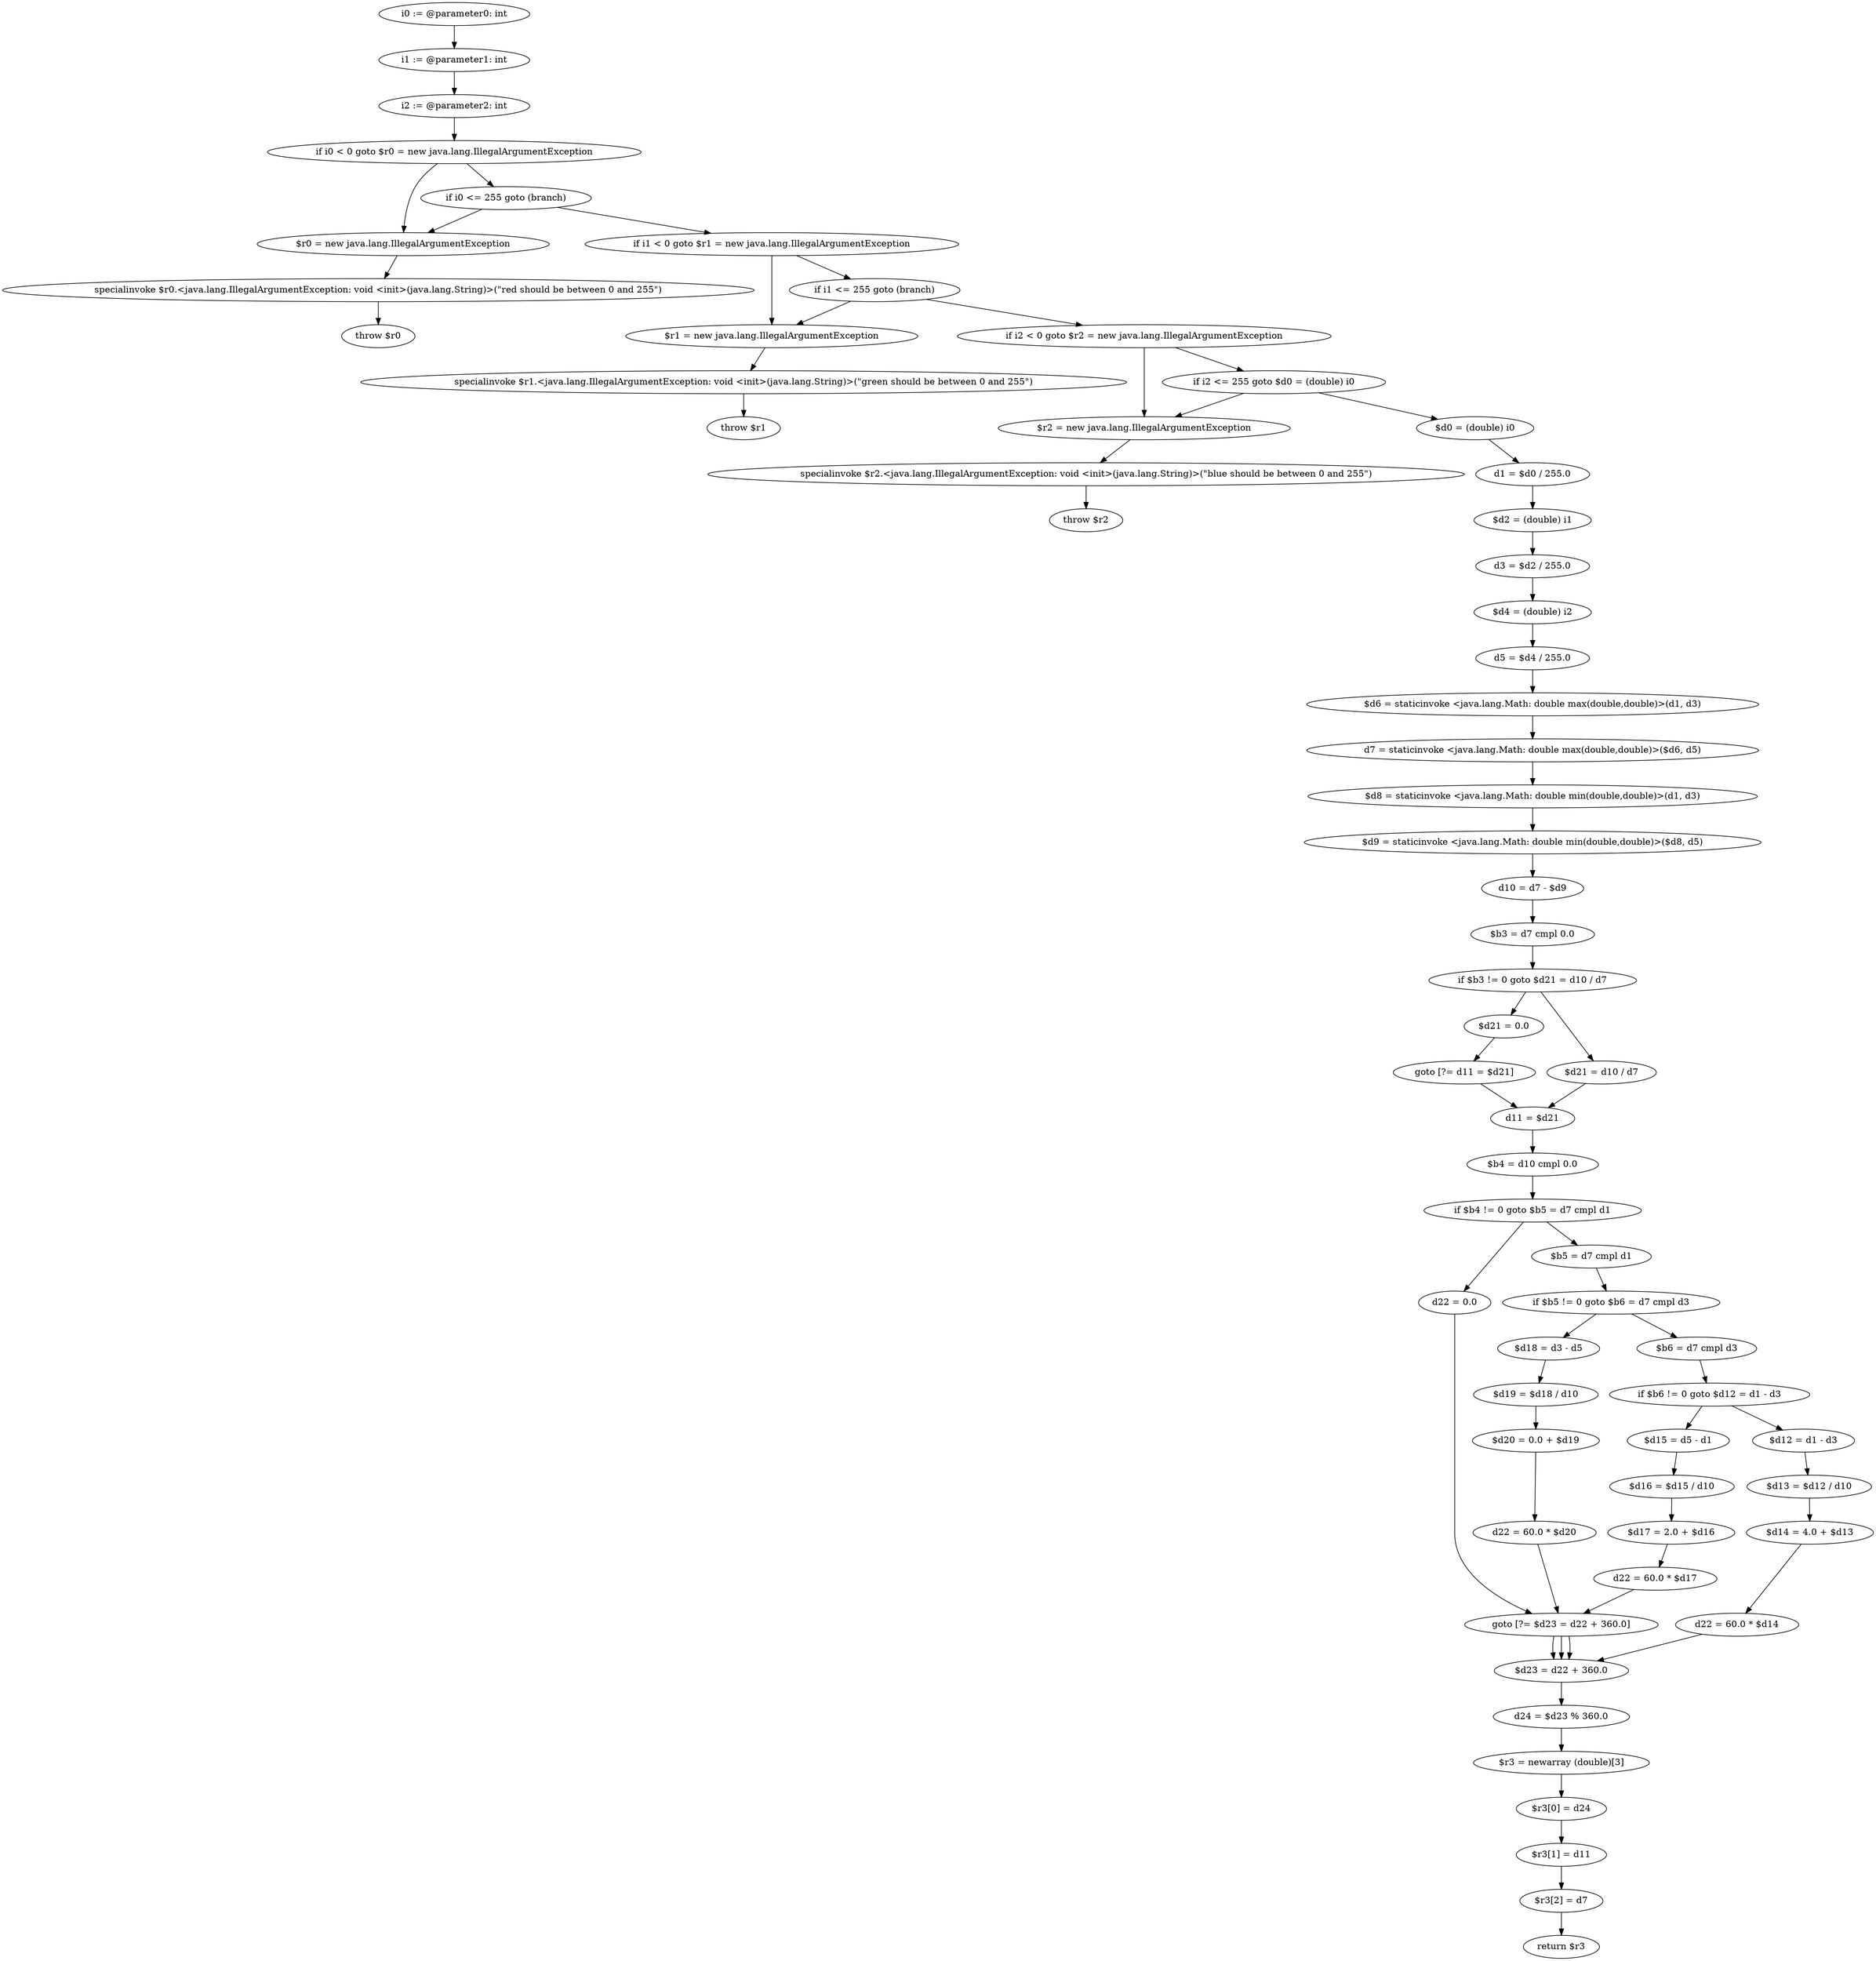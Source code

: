 digraph "unitGraph" {
    "i0 := @parameter0: int"
    "i1 := @parameter1: int"
    "i2 := @parameter2: int"
    "if i0 < 0 goto $r0 = new java.lang.IllegalArgumentException"
    "if i0 <= 255 goto (branch)"
    "$r0 = new java.lang.IllegalArgumentException"
    "specialinvoke $r0.<java.lang.IllegalArgumentException: void <init>(java.lang.String)>(\"red should be between 0 and 255\")"
    "throw $r0"
    "if i1 < 0 goto $r1 = new java.lang.IllegalArgumentException"
    "if i1 <= 255 goto (branch)"
    "$r1 = new java.lang.IllegalArgumentException"
    "specialinvoke $r1.<java.lang.IllegalArgumentException: void <init>(java.lang.String)>(\"green should be between 0 and 255\")"
    "throw $r1"
    "if i2 < 0 goto $r2 = new java.lang.IllegalArgumentException"
    "if i2 <= 255 goto $d0 = (double) i0"
    "$r2 = new java.lang.IllegalArgumentException"
    "specialinvoke $r2.<java.lang.IllegalArgumentException: void <init>(java.lang.String)>(\"blue should be between 0 and 255\")"
    "throw $r2"
    "$d0 = (double) i0"
    "d1 = $d0 / 255.0"
    "$d2 = (double) i1"
    "d3 = $d2 / 255.0"
    "$d4 = (double) i2"
    "d5 = $d4 / 255.0"
    "$d6 = staticinvoke <java.lang.Math: double max(double,double)>(d1, d3)"
    "d7 = staticinvoke <java.lang.Math: double max(double,double)>($d6, d5)"
    "$d8 = staticinvoke <java.lang.Math: double min(double,double)>(d1, d3)"
    "$d9 = staticinvoke <java.lang.Math: double min(double,double)>($d8, d5)"
    "d10 = d7 - $d9"
    "$b3 = d7 cmpl 0.0"
    "if $b3 != 0 goto $d21 = d10 / d7"
    "$d21 = 0.0"
    "goto [?= d11 = $d21]"
    "$d21 = d10 / d7"
    "d11 = $d21"
    "$b4 = d10 cmpl 0.0"
    "if $b4 != 0 goto $b5 = d7 cmpl d1"
    "d22 = 0.0"
    "goto [?= $d23 = d22 + 360.0]"
    "$b5 = d7 cmpl d1"
    "if $b5 != 0 goto $b6 = d7 cmpl d3"
    "$d18 = d3 - d5"
    "$d19 = $d18 / d10"
    "$d20 = 0.0 + $d19"
    "d22 = 60.0 * $d20"
    "$b6 = d7 cmpl d3"
    "if $b6 != 0 goto $d12 = d1 - d3"
    "$d15 = d5 - d1"
    "$d16 = $d15 / d10"
    "$d17 = 2.0 + $d16"
    "d22 = 60.0 * $d17"
    "$d12 = d1 - d3"
    "$d13 = $d12 / d10"
    "$d14 = 4.0 + $d13"
    "d22 = 60.0 * $d14"
    "$d23 = d22 + 360.0"
    "d24 = $d23 % 360.0"
    "$r3 = newarray (double)[3]"
    "$r3[0] = d24"
    "$r3[1] = d11"
    "$r3[2] = d7"
    "return $r3"
    "i0 := @parameter0: int"->"i1 := @parameter1: int";
    "i1 := @parameter1: int"->"i2 := @parameter2: int";
    "i2 := @parameter2: int"->"if i0 < 0 goto $r0 = new java.lang.IllegalArgumentException";
    "if i0 < 0 goto $r0 = new java.lang.IllegalArgumentException"->"if i0 <= 255 goto (branch)";
    "if i0 < 0 goto $r0 = new java.lang.IllegalArgumentException"->"$r0 = new java.lang.IllegalArgumentException";
    "if i0 <= 255 goto (branch)"->"$r0 = new java.lang.IllegalArgumentException";
    "if i0 <= 255 goto (branch)"->"if i1 < 0 goto $r1 = new java.lang.IllegalArgumentException";
    "$r0 = new java.lang.IllegalArgumentException"->"specialinvoke $r0.<java.lang.IllegalArgumentException: void <init>(java.lang.String)>(\"red should be between 0 and 255\")";
    "specialinvoke $r0.<java.lang.IllegalArgumentException: void <init>(java.lang.String)>(\"red should be between 0 and 255\")"->"throw $r0";
    "if i1 < 0 goto $r1 = new java.lang.IllegalArgumentException"->"if i1 <= 255 goto (branch)";
    "if i1 < 0 goto $r1 = new java.lang.IllegalArgumentException"->"$r1 = new java.lang.IllegalArgumentException";
    "if i1 <= 255 goto (branch)"->"$r1 = new java.lang.IllegalArgumentException";
    "if i1 <= 255 goto (branch)"->"if i2 < 0 goto $r2 = new java.lang.IllegalArgumentException";
    "$r1 = new java.lang.IllegalArgumentException"->"specialinvoke $r1.<java.lang.IllegalArgumentException: void <init>(java.lang.String)>(\"green should be between 0 and 255\")";
    "specialinvoke $r1.<java.lang.IllegalArgumentException: void <init>(java.lang.String)>(\"green should be between 0 and 255\")"->"throw $r1";
    "if i2 < 0 goto $r2 = new java.lang.IllegalArgumentException"->"if i2 <= 255 goto $d0 = (double) i0";
    "if i2 < 0 goto $r2 = new java.lang.IllegalArgumentException"->"$r2 = new java.lang.IllegalArgumentException";
    "if i2 <= 255 goto $d0 = (double) i0"->"$r2 = new java.lang.IllegalArgumentException";
    "if i2 <= 255 goto $d0 = (double) i0"->"$d0 = (double) i0";
    "$r2 = new java.lang.IllegalArgumentException"->"specialinvoke $r2.<java.lang.IllegalArgumentException: void <init>(java.lang.String)>(\"blue should be between 0 and 255\")";
    "specialinvoke $r2.<java.lang.IllegalArgumentException: void <init>(java.lang.String)>(\"blue should be between 0 and 255\")"->"throw $r2";
    "$d0 = (double) i0"->"d1 = $d0 / 255.0";
    "d1 = $d0 / 255.0"->"$d2 = (double) i1";
    "$d2 = (double) i1"->"d3 = $d2 / 255.0";
    "d3 = $d2 / 255.0"->"$d4 = (double) i2";
    "$d4 = (double) i2"->"d5 = $d4 / 255.0";
    "d5 = $d4 / 255.0"->"$d6 = staticinvoke <java.lang.Math: double max(double,double)>(d1, d3)";
    "$d6 = staticinvoke <java.lang.Math: double max(double,double)>(d1, d3)"->"d7 = staticinvoke <java.lang.Math: double max(double,double)>($d6, d5)";
    "d7 = staticinvoke <java.lang.Math: double max(double,double)>($d6, d5)"->"$d8 = staticinvoke <java.lang.Math: double min(double,double)>(d1, d3)";
    "$d8 = staticinvoke <java.lang.Math: double min(double,double)>(d1, d3)"->"$d9 = staticinvoke <java.lang.Math: double min(double,double)>($d8, d5)";
    "$d9 = staticinvoke <java.lang.Math: double min(double,double)>($d8, d5)"->"d10 = d7 - $d9";
    "d10 = d7 - $d9"->"$b3 = d7 cmpl 0.0";
    "$b3 = d7 cmpl 0.0"->"if $b3 != 0 goto $d21 = d10 / d7";
    "if $b3 != 0 goto $d21 = d10 / d7"->"$d21 = 0.0";
    "if $b3 != 0 goto $d21 = d10 / d7"->"$d21 = d10 / d7";
    "$d21 = 0.0"->"goto [?= d11 = $d21]";
    "goto [?= d11 = $d21]"->"d11 = $d21";
    "$d21 = d10 / d7"->"d11 = $d21";
    "d11 = $d21"->"$b4 = d10 cmpl 0.0";
    "$b4 = d10 cmpl 0.0"->"if $b4 != 0 goto $b5 = d7 cmpl d1";
    "if $b4 != 0 goto $b5 = d7 cmpl d1"->"d22 = 0.0";
    "if $b4 != 0 goto $b5 = d7 cmpl d1"->"$b5 = d7 cmpl d1";
    "d22 = 0.0"->"goto [?= $d23 = d22 + 360.0]";
    "goto [?= $d23 = d22 + 360.0]"->"$d23 = d22 + 360.0";
    "$b5 = d7 cmpl d1"->"if $b5 != 0 goto $b6 = d7 cmpl d3";
    "if $b5 != 0 goto $b6 = d7 cmpl d3"->"$d18 = d3 - d5";
    "if $b5 != 0 goto $b6 = d7 cmpl d3"->"$b6 = d7 cmpl d3";
    "$d18 = d3 - d5"->"$d19 = $d18 / d10";
    "$d19 = $d18 / d10"->"$d20 = 0.0 + $d19";
    "$d20 = 0.0 + $d19"->"d22 = 60.0 * $d20";
    "d22 = 60.0 * $d20"->"goto [?= $d23 = d22 + 360.0]";
    "goto [?= $d23 = d22 + 360.0]"->"$d23 = d22 + 360.0";
    "$b6 = d7 cmpl d3"->"if $b6 != 0 goto $d12 = d1 - d3";
    "if $b6 != 0 goto $d12 = d1 - d3"->"$d15 = d5 - d1";
    "if $b6 != 0 goto $d12 = d1 - d3"->"$d12 = d1 - d3";
    "$d15 = d5 - d1"->"$d16 = $d15 / d10";
    "$d16 = $d15 / d10"->"$d17 = 2.0 + $d16";
    "$d17 = 2.0 + $d16"->"d22 = 60.0 * $d17";
    "d22 = 60.0 * $d17"->"goto [?= $d23 = d22 + 360.0]";
    "goto [?= $d23 = d22 + 360.0]"->"$d23 = d22 + 360.0";
    "$d12 = d1 - d3"->"$d13 = $d12 / d10";
    "$d13 = $d12 / d10"->"$d14 = 4.0 + $d13";
    "$d14 = 4.0 + $d13"->"d22 = 60.0 * $d14";
    "d22 = 60.0 * $d14"->"$d23 = d22 + 360.0";
    "$d23 = d22 + 360.0"->"d24 = $d23 % 360.0";
    "d24 = $d23 % 360.0"->"$r3 = newarray (double)[3]";
    "$r3 = newarray (double)[3]"->"$r3[0] = d24";
    "$r3[0] = d24"->"$r3[1] = d11";
    "$r3[1] = d11"->"$r3[2] = d7";
    "$r3[2] = d7"->"return $r3";
}
